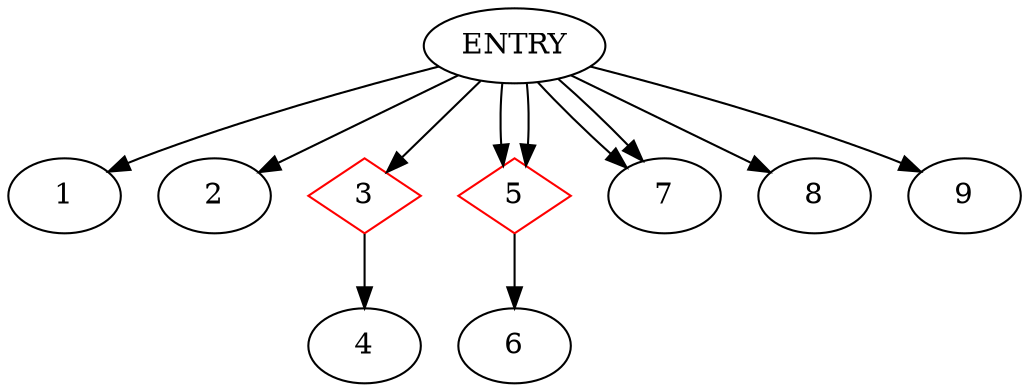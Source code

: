 digraph CDG {
ENTRY -> 1
ENTRY -> 2
3 [shape=diamond, color=red]
ENTRY -> 3
3-> 4
5 [shape=diamond, color=red]
ENTRY -> 5
5 [shape=diamond, color=red]
ENTRY -> 5
5-> 6
ENTRY -> 7
ENTRY -> 7
ENTRY -> 8
ENTRY -> 9
}

